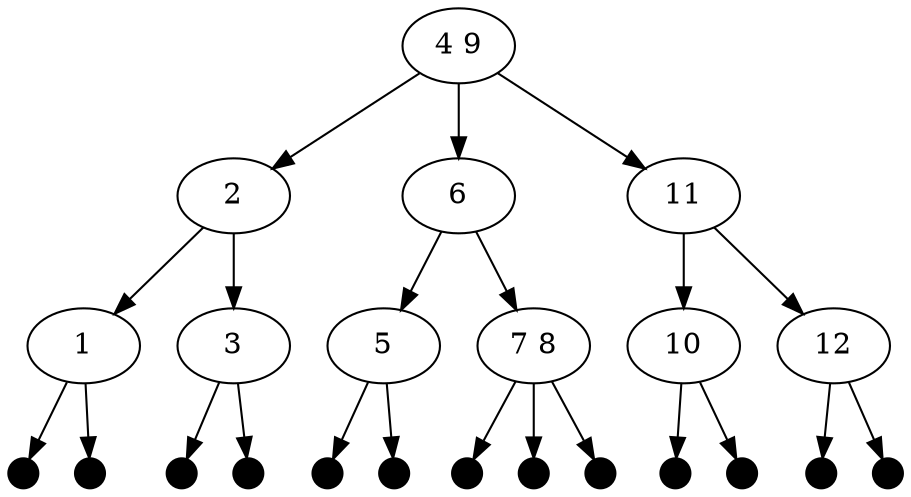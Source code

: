 digraph tree {
  0[label="4 9"]
  0 -> 1
  0 -> 8
  0 -> 16
  1[label="2"]
  1 -> 2
  1 -> 5
  2[label="1"]
  2 -> 3
  2 -> 4
  3[shape="point",width=0.2]
  4[shape="point",width=0.2]
  5[label="3"]
  5 -> 6
  5 -> 7
  6[shape="point",width=0.2]
  7[shape="point",width=0.2]
  8[label="6"]
  8 -> 9
  8 -> 12
  9[label="5"]
  9 -> 10
  9 -> 11
  10[shape="point",width=0.2]
  11[shape="point",width=0.2]
  12[label="7 8"]
  12 -> 13
  12 -> 14
  12 -> 15
  13[shape="point",width=0.2]
  14[shape="point",width=0.2]
  15[shape="point",width=0.2]
  16[label="11"]
  16 -> 17
  16 -> 20
  17[label="10"]
  17 -> 18
  17 -> 19
  18[shape="point",width=0.2]
  19[shape="point",width=0.2]
  20[label="12"]
  20 -> 21
  20 -> 22
  21[shape="point",width=0.2]
  22[shape="point",width=0.2]
}
